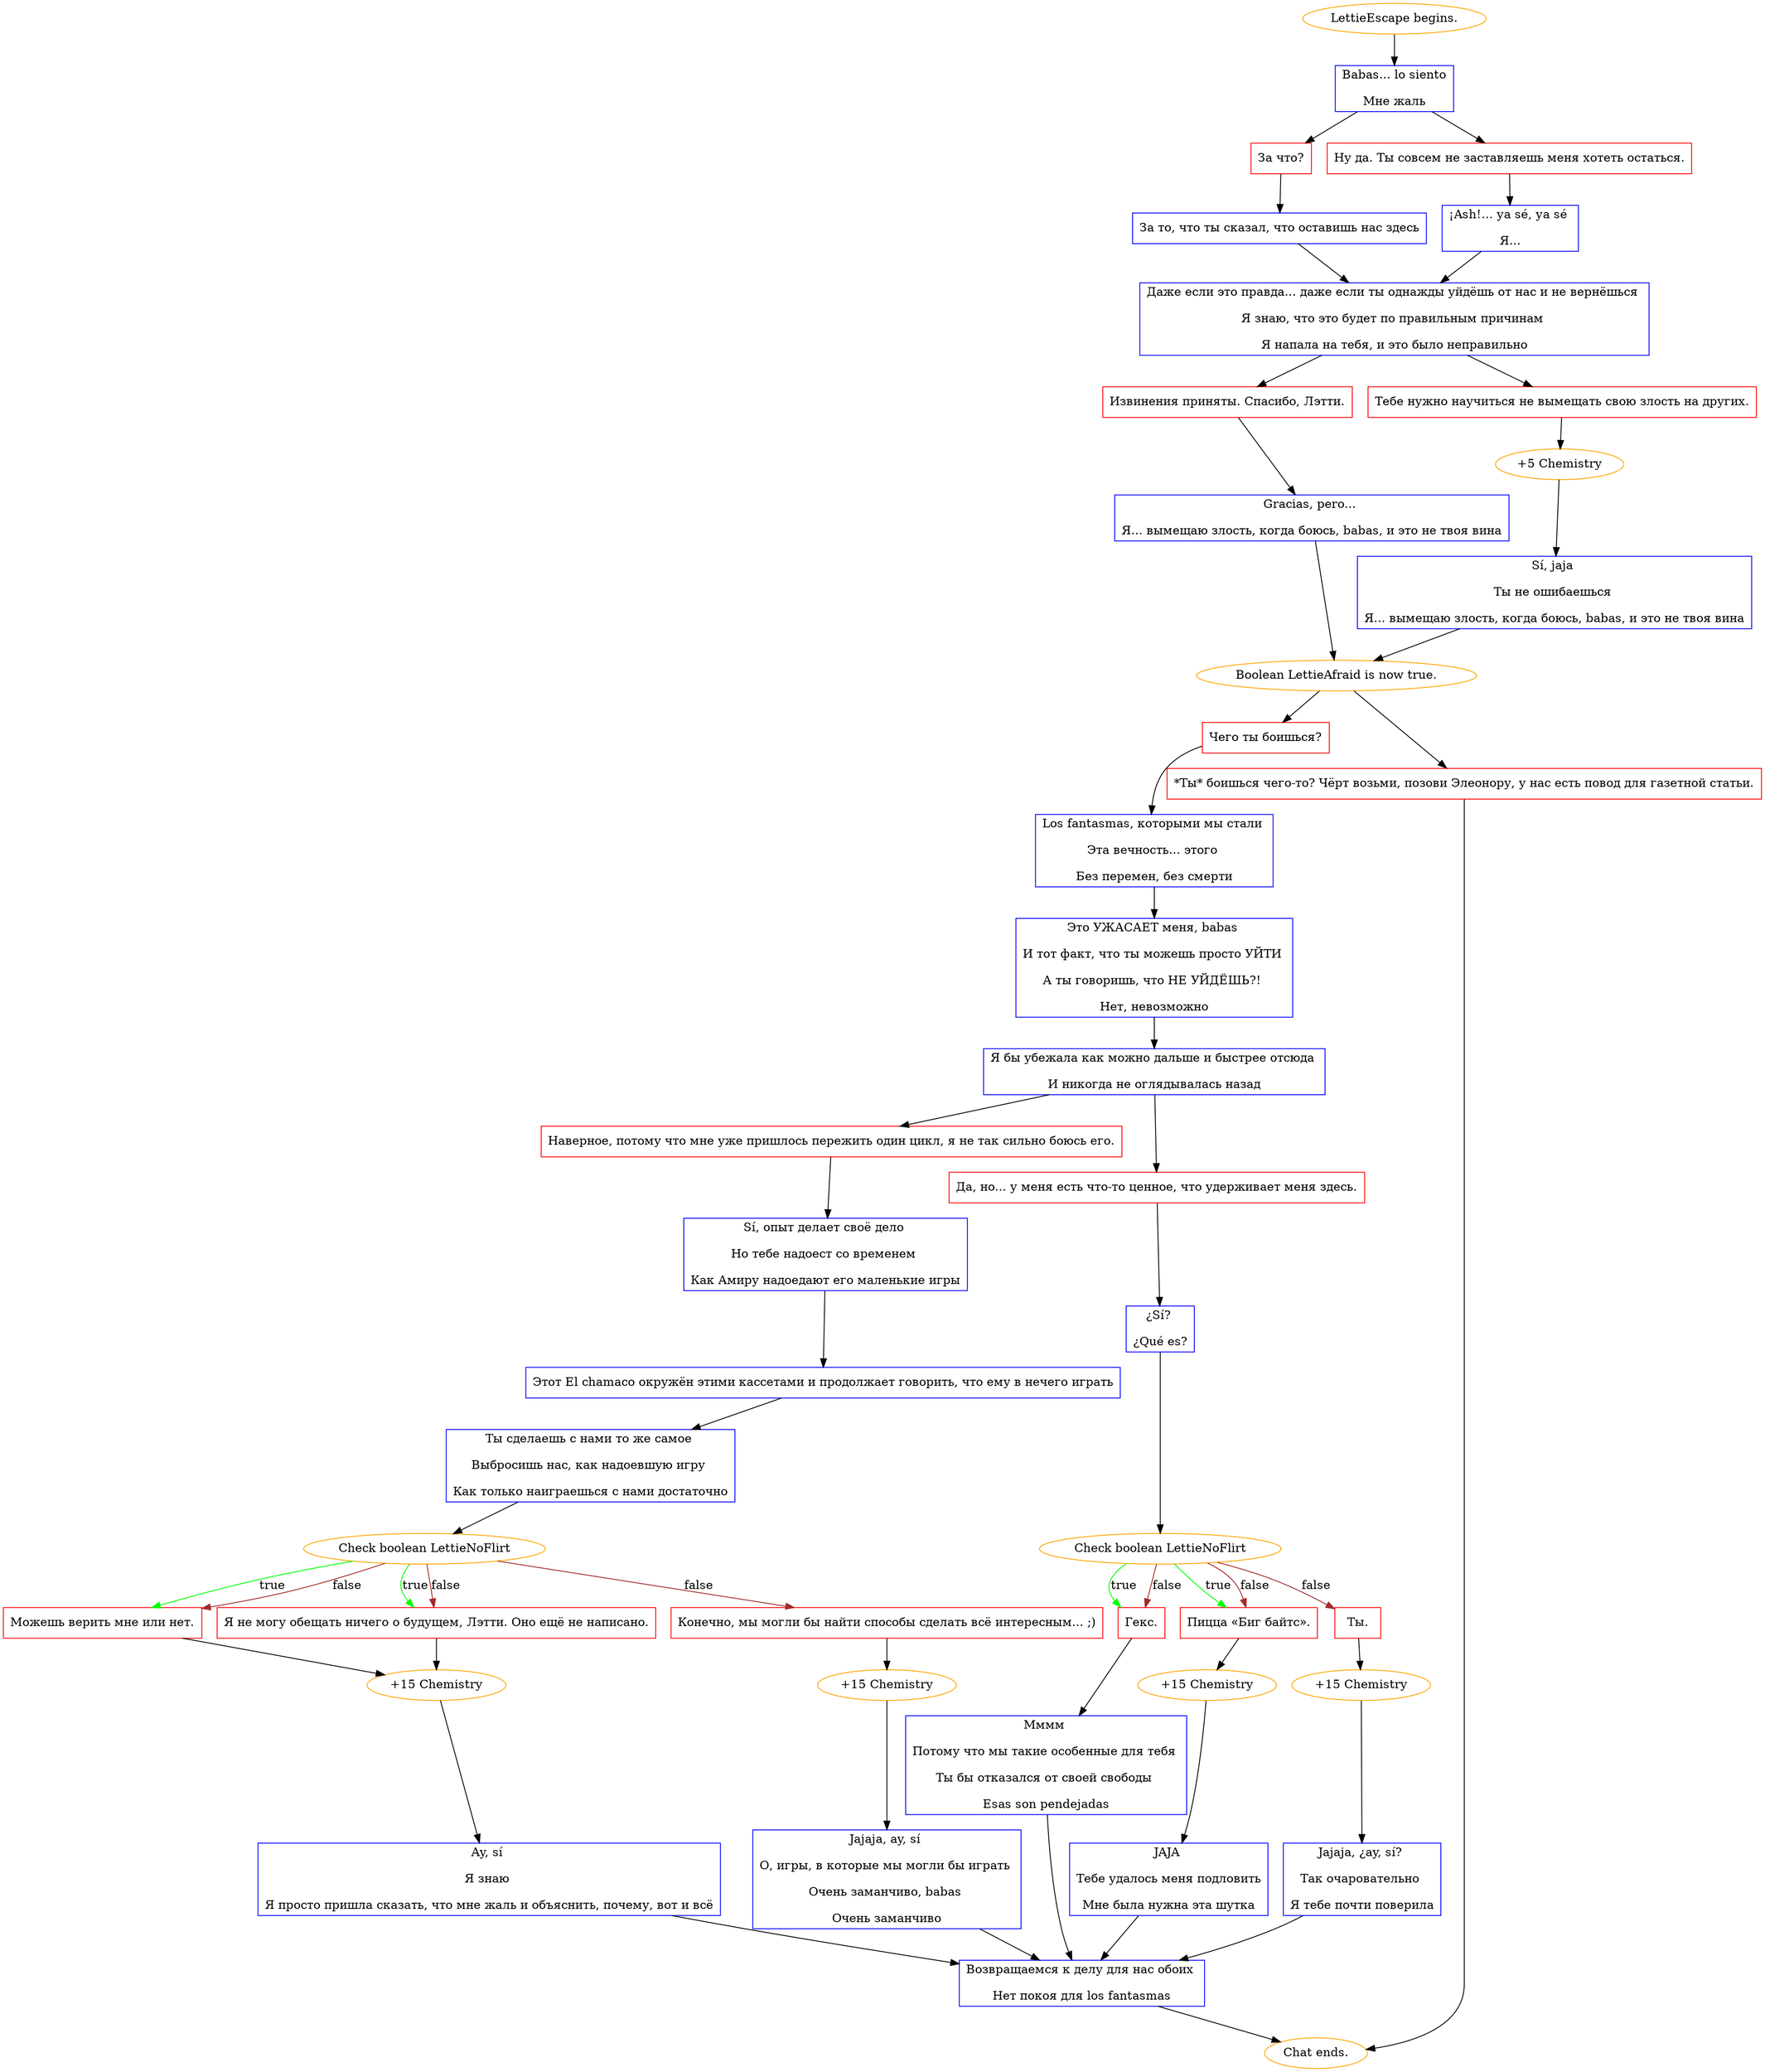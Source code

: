 digraph {
	"LettieEscape begins." [color=orange];
		"LettieEscape begins." -> j1381136126;
	j1381136126 [label="Babas... lo siento
Мне жаль",shape=box,color=blue];
		j1381136126 -> j2885970525;
		j1381136126 -> j671707130;
	j2885970525 [label="За что?",shape=box,color=red];
		j2885970525 -> j1760172340;
	j671707130 [label="Ну да. Ты совсем не заставляешь меня хотеть остаться.",shape=box,color=red];
		j671707130 -> j707505187;
	j1760172340 [label="За то, что ты сказал, что оставишь нас здесь",shape=box,color=blue];
		j1760172340 -> j1531664243;
	j707505187 [label="¡Ash!... ya sé, ya sé 
Я...",shape=box,color=blue];
		j707505187 -> j1531664243;
	j1531664243 [label="Даже если это правда... даже если ты однажды уйдёшь от нас и не вернёшься 
Я знаю, что это будет по правильным причинам 
Я напала на тебя, и это было неправильно",shape=box,color=blue];
		j1531664243 -> j2837776606;
		j1531664243 -> j3399020011;
	j2837776606 [label="Извинения приняты. Спасибо, Лэтти.",shape=box,color=red];
		j2837776606 -> j3233956104;
	j3399020011 [label="Тебе нужно научиться не вымещать свою злость на других.",shape=box,color=red];
		j3399020011 -> j1275823636;
	j3233956104 [label="Gracias, pero... 
Я... вымещаю злость, когда боюсь, babas, и это не твоя вина",shape=box,color=blue];
		j3233956104 -> j3583486497;
	j1275823636 [label="+5 Chemistry",color=orange];
		j1275823636 -> j3776535122;
	j3583486497 [label="Boolean LettieAfraid is now true.",color=orange];
		j3583486497 -> j2551818372;
		j3583486497 -> j3202009871;
	j3776535122 [label="Sí, jaja 
Ты не ошибаешься 
Я... вымещаю злость, когда боюсь, babas, и это не твоя вина",shape=box,color=blue];
		j3776535122 -> j3583486497;
	j2551818372 [label="Чего ты боишься?",shape=box,color=red];
		j2551818372 -> j2944756743;
	j3202009871 [label="*Ты* боишься чего-то? Чёрт возьми, позови Элеонору, у нас есть повод для газетной статьи.",shape=box,color=red];
		j3202009871 -> "Chat ends.";
	j2944756743 [label="Los fantasmas, которыми мы стали 
Эта вечность... этого 
Без перемен, без смерти",shape=box,color=blue];
		j2944756743 -> j230672612;
	"Chat ends." [color=orange];
	j230672612 [label="Это УЖАСАЕТ меня, babas 
И тот факт, что ты можешь просто УЙТИ 
А ты говоришь, что НЕ УЙДЁШЬ?! 
Нет, невозможно",shape=box,color=blue];
		j230672612 -> j1331544817;
	j1331544817 [label="Я бы убежала как можно дальше и быстрее отсюда 
И никогда не оглядывалась назад",shape=box,color=blue];
		j1331544817 -> j4224764058;
		j1331544817 -> j2858321738;
	j4224764058 [label="Наверное, потому что мне уже пришлось пережить один цикл, я не так сильно боюсь его.",shape=box,color=red];
		j4224764058 -> j633743048;
	j2858321738 [label="Да, но... у меня есть что-то ценное, что удерживает меня здесь.",shape=box,color=red];
		j2858321738 -> j3078940324;
	j633743048 [label="Sí, опыт делает своё дело 
Но тебе надоест со временем 
Как Амиру надоедают его маленькие игры",shape=box,color=blue];
		j633743048 -> j1860595857;
	j3078940324 [label="¿Sí? 
¿Qué es?",shape=box,color=blue];
		j3078940324 -> j951984688;
	j1860595857 [label="Этот El chamaco окружён этими кассетами и продолжает говорить, что ему в нечего играть",shape=box,color=blue];
		j1860595857 -> j2288884640;
	j951984688 [label="Check boolean LettieNoFlirt",color=orange];
		j951984688 -> j3285580560 [label=true,color=green];
		j951984688 -> j3592891081 [label=true,color=green];
		j951984688 -> j3285580560 [label=false,color=brown];
		j951984688 -> j3592891081 [label=false,color=brown];
		j951984688 -> j2180710851 [label=false,color=brown];
	j2288884640 [label="Ты сделаешь с нами то же самое 
Выбросишь нас, как надоевшую игру 
Как только наиграешься с нами достаточно",shape=box,color=blue];
		j2288884640 -> j4268600434;
	j3285580560 [label="Гекс.",shape=box,color=red];
		j3285580560 -> j4220360611;
	j3592891081 [label="Пицца «Биг байтс».",shape=box,color=red];
		j3592891081 -> j2117983618;
	j2180710851 [label="Ты.",shape=box,color=red];
		j2180710851 -> j3014611094;
	j4268600434 [label="Check boolean LettieNoFlirt",color=orange];
		j4268600434 -> j936211375 [label=true,color=green];
		j4268600434 -> j2255971701 [label=true,color=green];
		j4268600434 -> j936211375 [label=false,color=brown];
		j4268600434 -> j2255971701 [label=false,color=brown];
		j4268600434 -> j3923663407 [label=false,color=brown];
	j4220360611 [label="Мммм 
Потому что мы такие особенные для тебя 
Ты бы отказался от своей свободы 
Esas son pendejadas",shape=box,color=blue];
		j4220360611 -> j4132205592;
	j2117983618 [label="+15 Chemistry",color=orange];
		j2117983618 -> j3313166981;
	j3014611094 [label="+15 Chemistry",color=orange];
		j3014611094 -> j1418822827;
	j936211375 [label="Можешь верить мне или нет.",shape=box,color=red];
		j936211375 -> j3125471247;
	j2255971701 [label="Я не могу обещать ничего о будущем, Лэтти. Оно ещё не написано.",shape=box,color=red];
		j2255971701 -> j3125471247;
	j3923663407 [label="Конечно, мы могли бы найти способы сделать всё интересным... ;)",shape=box,color=red];
		j3923663407 -> j554784585;
	j4132205592 [label="Возвращаемся к делу для нас обоих 
Нет покоя для los fantasmas",shape=box,color=blue];
		j4132205592 -> "Chat ends.";
	j3313166981 [label="JAJA 
Тебе удалось меня подловить
Мне была нужна эта шутка",shape=box,color=blue];
		j3313166981 -> j4132205592;
	j1418822827 [label="Jajaja, ¿ay, sí? 
Так очаровательно 
Я тебе почти поверила",shape=box,color=blue];
		j1418822827 -> j4132205592;
	j3125471247 [label="+15 Chemistry",color=orange];
		j3125471247 -> j3370668521;
	j554784585 [label="+15 Chemistry",color=orange];
		j554784585 -> j3850210915;
	j3370668521 [label="Ay, sí 
Я знаю 
Я просто пришла сказать, что мне жаль и объяснить, почему, вот и всё",shape=box,color=blue];
		j3370668521 -> j4132205592;
	j3850210915 [label="Jajaja, ay, sí 
О, игры, в которые мы могли бы играть 
Очень заманчиво, babas 
Очень заманчиво",shape=box,color=blue];
		j3850210915 -> j4132205592;
}